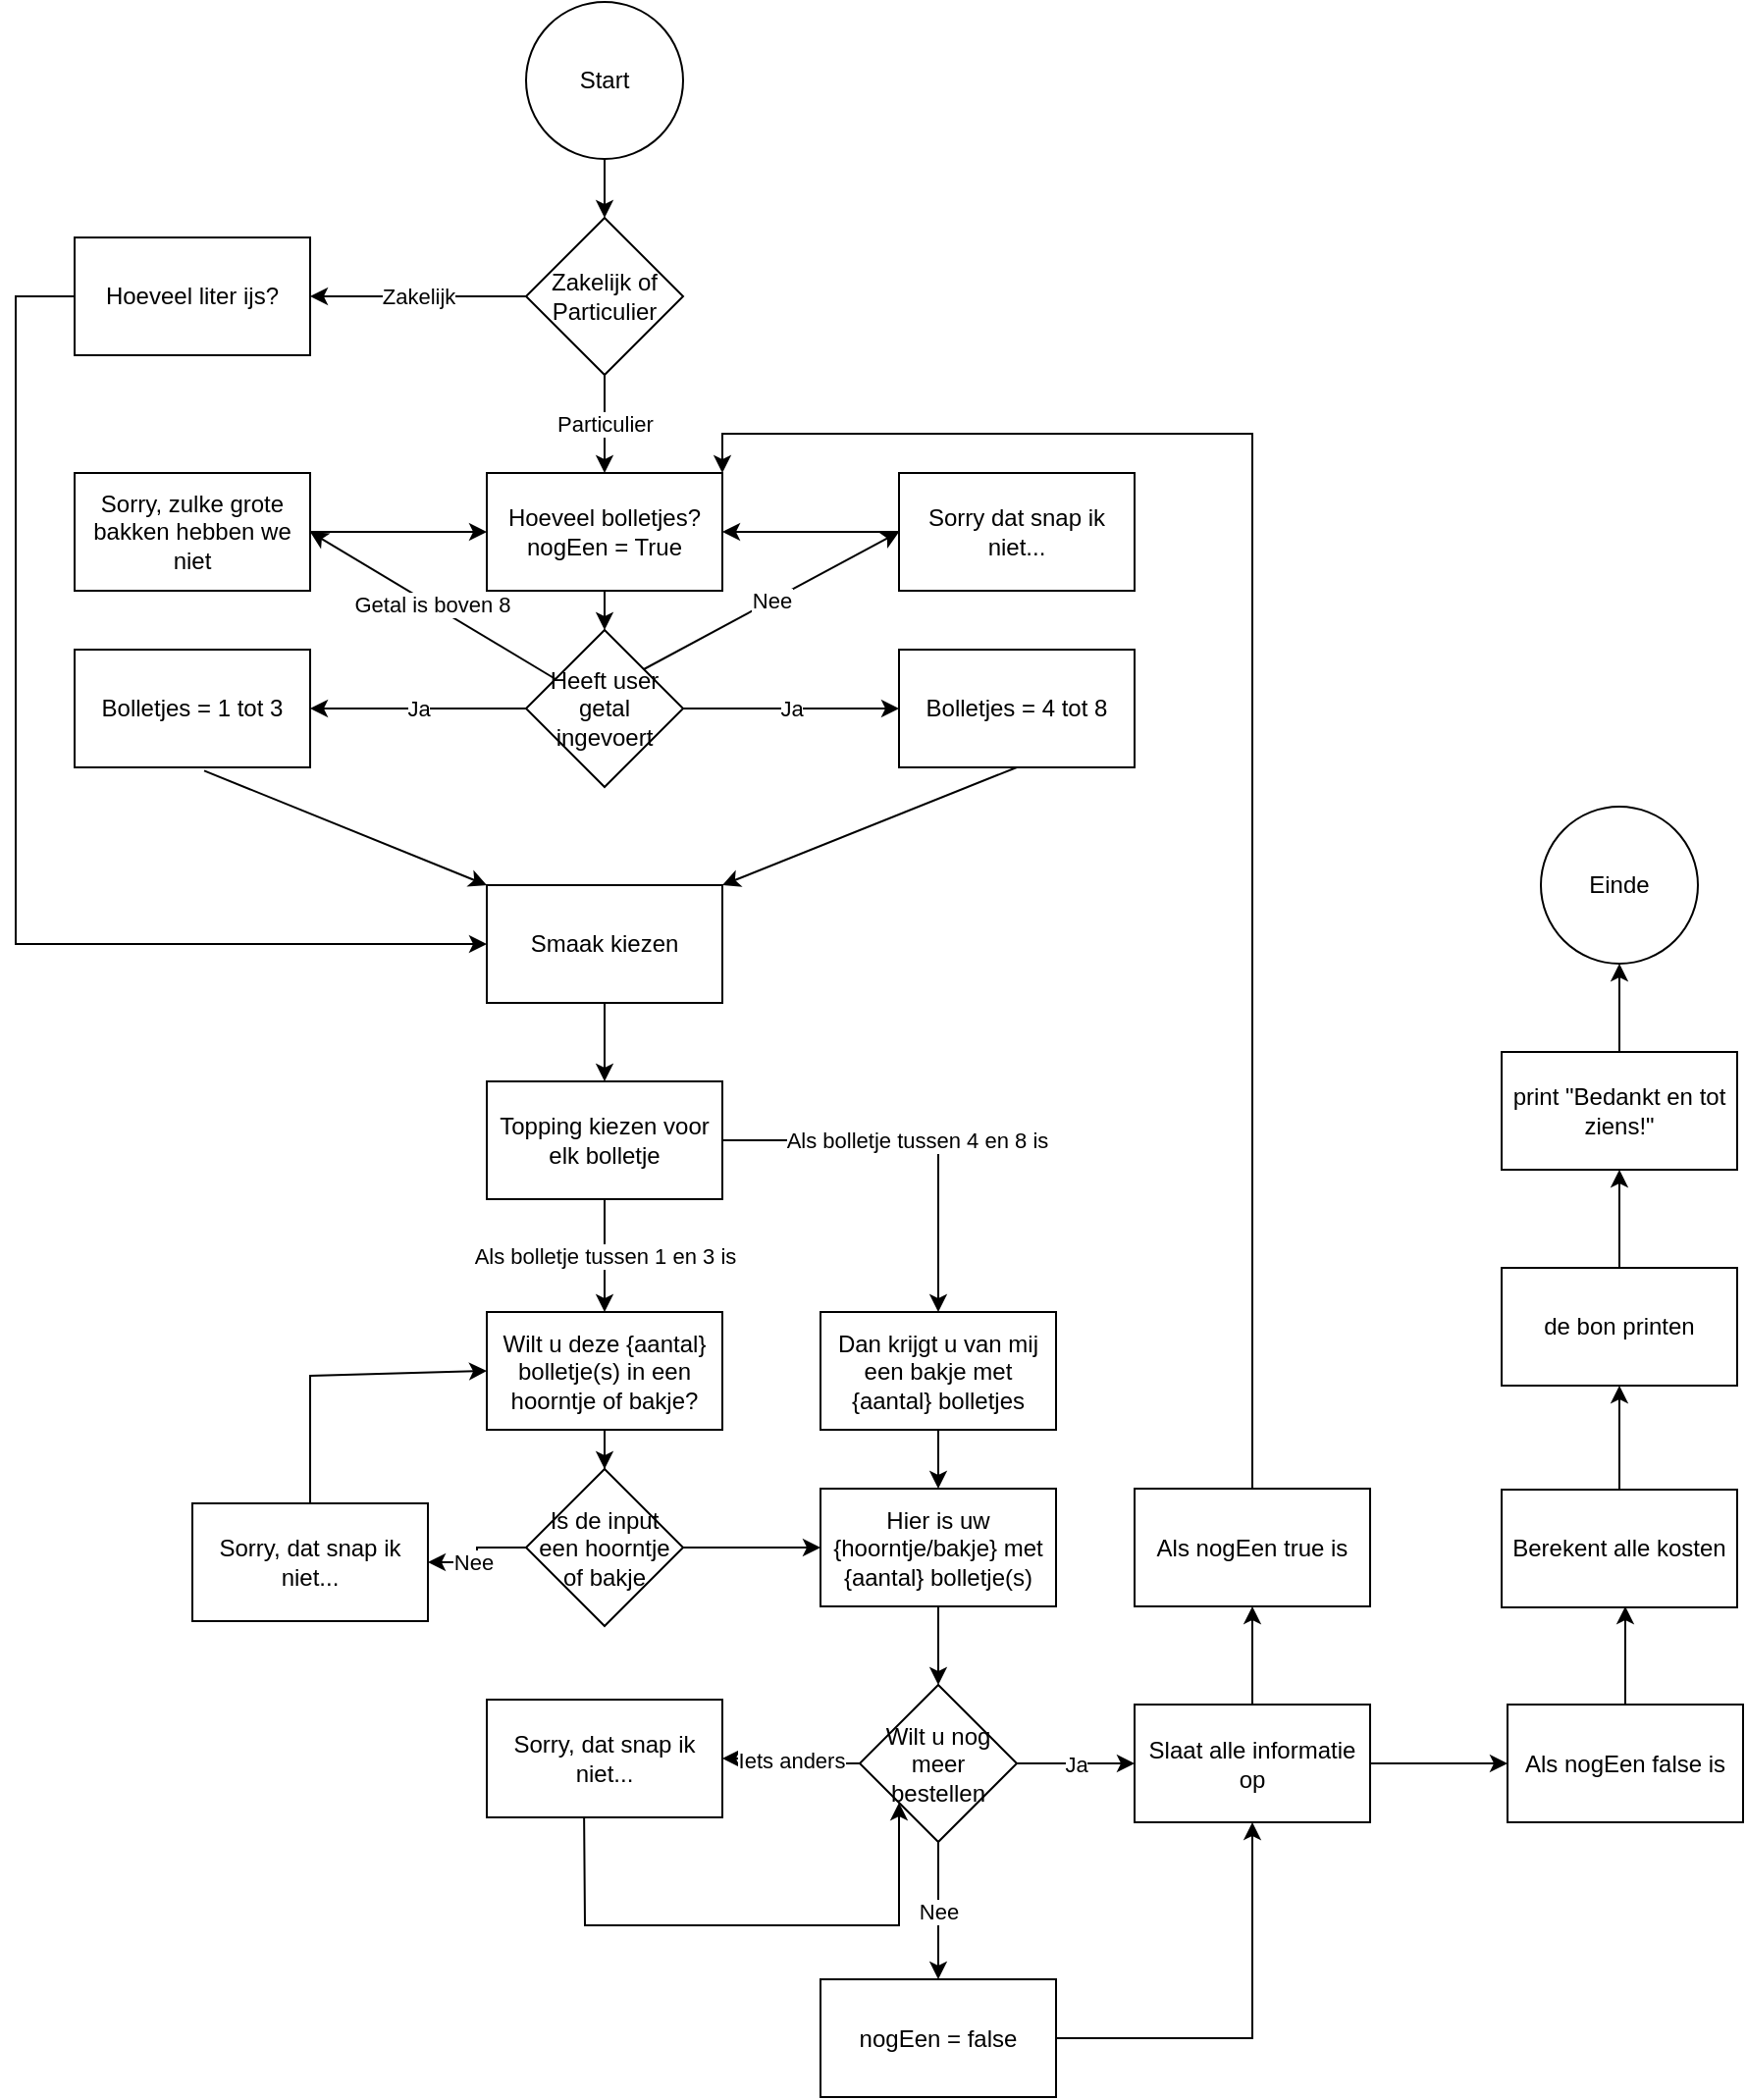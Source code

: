<mxfile version="21.0.6" type="device"><diagram id="C5RBs43oDa-KdzZeNtuy" name="Page-1"><mxGraphModel dx="1838" dy="1067" grid="1" gridSize="10" guides="1" tooltips="1" connect="1" arrows="1" fold="1" page="1" pageScale="1" pageWidth="827" pageHeight="1169" math="0" shadow="0"><root><mxCell id="WIyWlLk6GJQsqaUBKTNV-0"/><mxCell id="WIyWlLk6GJQsqaUBKTNV-1" parent="WIyWlLk6GJQsqaUBKTNV-0"/><mxCell id="sXqHCZUTmR_cr2lsKvwE-28" style="edgeStyle=orthogonalEdgeStyle;rounded=0;orthogonalLoop=1;jettySize=auto;html=1;exitX=0.5;exitY=1;exitDx=0;exitDy=0;" edge="1" parent="WIyWlLk6GJQsqaUBKTNV-1" source="8XC5imtF4DJxDWNMWoVd-2" target="sXqHCZUTmR_cr2lsKvwE-20"><mxGeometry relative="1" as="geometry"/></mxCell><mxCell id="8XC5imtF4DJxDWNMWoVd-2" value="Start" style="ellipse;whiteSpace=wrap;html=1;" parent="WIyWlLk6GJQsqaUBKTNV-1" vertex="1"><mxGeometry x="330" y="10" width="80" height="80" as="geometry"/></mxCell><mxCell id="8XC5imtF4DJxDWNMWoVd-3" value="Hoeveel bolletjes?&lt;br&gt;nogEen = True" style="whiteSpace=wrap;html=1;" parent="WIyWlLk6GJQsqaUBKTNV-1" vertex="1"><mxGeometry x="310" y="250" width="120" height="60" as="geometry"/></mxCell><mxCell id="8XC5imtF4DJxDWNMWoVd-17" value="Ja" style="edgeStyle=orthogonalEdgeStyle;rounded=0;orthogonalLoop=1;jettySize=auto;html=1;" parent="WIyWlLk6GJQsqaUBKTNV-1" source="8XC5imtF4DJxDWNMWoVd-5" target="8XC5imtF4DJxDWNMWoVd-12" edge="1"><mxGeometry relative="1" as="geometry"/></mxCell><mxCell id="8XC5imtF4DJxDWNMWoVd-18" value="Ja" style="edgeStyle=orthogonalEdgeStyle;rounded=0;orthogonalLoop=1;jettySize=auto;html=1;" parent="WIyWlLk6GJQsqaUBKTNV-1" source="8XC5imtF4DJxDWNMWoVd-5" target="8XC5imtF4DJxDWNMWoVd-10" edge="1"><mxGeometry relative="1" as="geometry"/></mxCell><mxCell id="8XC5imtF4DJxDWNMWoVd-5" value="Heeft user getal ingevoert" style="rhombus;whiteSpace=wrap;html=1;" parent="WIyWlLk6GJQsqaUBKTNV-1" vertex="1"><mxGeometry x="330" y="330" width="80" height="80" as="geometry"/></mxCell><mxCell id="8XC5imtF4DJxDWNMWoVd-6" value="" style="endArrow=classic;html=1;rounded=0;exitX=0.5;exitY=1;exitDx=0;exitDy=0;entryX=0.5;entryY=0;entryDx=0;entryDy=0;" parent="WIyWlLk6GJQsqaUBKTNV-1" source="8XC5imtF4DJxDWNMWoVd-3" target="8XC5imtF4DJxDWNMWoVd-5" edge="1"><mxGeometry width="50" height="50" relative="1" as="geometry"><mxPoint x="370" y="330" as="sourcePoint"/><mxPoint x="370" y="370" as="targetPoint"/></mxGeometry></mxCell><mxCell id="8XC5imtF4DJxDWNMWoVd-10" value="Bolletjes = 1 tot 3" style="whiteSpace=wrap;html=1;" parent="WIyWlLk6GJQsqaUBKTNV-1" vertex="1"><mxGeometry x="100" y="340" width="120" height="60" as="geometry"/></mxCell><mxCell id="8XC5imtF4DJxDWNMWoVd-12" value="Bolletjes = 4 tot 8" style="whiteSpace=wrap;html=1;" parent="WIyWlLk6GJQsqaUBKTNV-1" vertex="1"><mxGeometry x="520" y="340" width="120" height="60" as="geometry"/></mxCell><mxCell id="8XC5imtF4DJxDWNMWoVd-19" value="Sorry dat snap ik niet..." style="rounded=0;whiteSpace=wrap;html=1;" parent="WIyWlLk6GJQsqaUBKTNV-1" vertex="1"><mxGeometry x="520" y="250" width="120" height="60" as="geometry"/></mxCell><mxCell id="8XC5imtF4DJxDWNMWoVd-21" value="Nee" style="endArrow=classic;html=1;rounded=0;entryX=0;entryY=0.5;entryDx=0;entryDy=0;exitX=1;exitY=0;exitDx=0;exitDy=0;" parent="WIyWlLk6GJQsqaUBKTNV-1" source="8XC5imtF4DJxDWNMWoVd-5" target="8XC5imtF4DJxDWNMWoVd-19" edge="1"><mxGeometry width="50" height="50" relative="1" as="geometry"><mxPoint x="370" y="440" as="sourcePoint"/><mxPoint x="420" y="390" as="targetPoint"/></mxGeometry></mxCell><mxCell id="8XC5imtF4DJxDWNMWoVd-22" value="Sorry, zulke grote bakken hebben we niet" style="rounded=0;whiteSpace=wrap;html=1;" parent="WIyWlLk6GJQsqaUBKTNV-1" vertex="1"><mxGeometry x="100" y="250" width="120" height="60" as="geometry"/></mxCell><mxCell id="8XC5imtF4DJxDWNMWoVd-24" value="" style="endArrow=classic;html=1;rounded=0;exitX=0;exitY=0.5;exitDx=0;exitDy=0;entryX=1;entryY=0.5;entryDx=0;entryDy=0;" parent="WIyWlLk6GJQsqaUBKTNV-1" source="8XC5imtF4DJxDWNMWoVd-19" target="8XC5imtF4DJxDWNMWoVd-3" edge="1"><mxGeometry width="50" height="50" relative="1" as="geometry"><mxPoint x="290" y="370" as="sourcePoint"/><mxPoint x="340" y="320" as="targetPoint"/></mxGeometry></mxCell><mxCell id="8XC5imtF4DJxDWNMWoVd-25" value="" style="endArrow=classic;html=1;rounded=0;exitX=1;exitY=0.5;exitDx=0;exitDy=0;entryX=0;entryY=0.5;entryDx=0;entryDy=0;" parent="WIyWlLk6GJQsqaUBKTNV-1" source="8XC5imtF4DJxDWNMWoVd-22" target="8XC5imtF4DJxDWNMWoVd-3" edge="1"><mxGeometry width="50" height="50" relative="1" as="geometry"><mxPoint x="290" y="370" as="sourcePoint"/><mxPoint x="340" y="320" as="targetPoint"/></mxGeometry></mxCell><mxCell id="8XC5imtF4DJxDWNMWoVd-31" value="" style="edgeStyle=orthogonalEdgeStyle;rounded=0;orthogonalLoop=1;jettySize=auto;html=1;" parent="WIyWlLk6GJQsqaUBKTNV-1" source="8XC5imtF4DJxDWNMWoVd-26" target="8XC5imtF4DJxDWNMWoVd-30" edge="1"><mxGeometry relative="1" as="geometry"/></mxCell><mxCell id="8XC5imtF4DJxDWNMWoVd-26" value="Wilt u deze {aantal} bolletje(s) in een hoorntje of bakje?" style="whiteSpace=wrap;html=1;" parent="WIyWlLk6GJQsqaUBKTNV-1" vertex="1"><mxGeometry x="310" y="677.5" width="120" height="60" as="geometry"/></mxCell><mxCell id="8XC5imtF4DJxDWNMWoVd-52" value="" style="edgeStyle=orthogonalEdgeStyle;rounded=0;orthogonalLoop=1;jettySize=auto;html=1;" parent="WIyWlLk6GJQsqaUBKTNV-1" source="8XC5imtF4DJxDWNMWoVd-28" target="8XC5imtF4DJxDWNMWoVd-39" edge="1"><mxGeometry relative="1" as="geometry"/></mxCell><mxCell id="8XC5imtF4DJxDWNMWoVd-28" value="Hier is uw {hoorntje/bakje} met {aantal} bolletje(s)" style="whiteSpace=wrap;html=1;" parent="WIyWlLk6GJQsqaUBKTNV-1" vertex="1"><mxGeometry x="480" y="767.5" width="120" height="60" as="geometry"/></mxCell><mxCell id="8XC5imtF4DJxDWNMWoVd-33" value="" style="edgeStyle=orthogonalEdgeStyle;rounded=0;orthogonalLoop=1;jettySize=auto;html=1;" parent="WIyWlLk6GJQsqaUBKTNV-1" source="8XC5imtF4DJxDWNMWoVd-30" target="8XC5imtF4DJxDWNMWoVd-32" edge="1"><mxGeometry relative="1" as="geometry"/></mxCell><mxCell id="8XC5imtF4DJxDWNMWoVd-35" value="Nee" style="edgeLabel;html=1;align=center;verticalAlign=middle;resizable=0;points=[];" parent="8XC5imtF4DJxDWNMWoVd-33" vertex="1" connectable="0"><mxGeometry x="0.222" relative="1" as="geometry"><mxPoint as="offset"/></mxGeometry></mxCell><mxCell id="sXqHCZUTmR_cr2lsKvwE-14" value="" style="edgeStyle=orthogonalEdgeStyle;rounded=0;orthogonalLoop=1;jettySize=auto;html=1;" edge="1" parent="WIyWlLk6GJQsqaUBKTNV-1" source="8XC5imtF4DJxDWNMWoVd-30" target="8XC5imtF4DJxDWNMWoVd-28"><mxGeometry relative="1" as="geometry"/></mxCell><mxCell id="8XC5imtF4DJxDWNMWoVd-30" value="Is de input een hoorntje of bakje" style="rhombus;whiteSpace=wrap;html=1;" parent="WIyWlLk6GJQsqaUBKTNV-1" vertex="1"><mxGeometry x="330" y="757.5" width="80" height="80" as="geometry"/></mxCell><mxCell id="8XC5imtF4DJxDWNMWoVd-32" value="Sorry, dat snap ik niet..." style="whiteSpace=wrap;html=1;" parent="WIyWlLk6GJQsqaUBKTNV-1" vertex="1"><mxGeometry x="160" y="775" width="120" height="60" as="geometry"/></mxCell><mxCell id="8XC5imtF4DJxDWNMWoVd-43" value="Iets anders" style="edgeStyle=orthogonalEdgeStyle;rounded=0;orthogonalLoop=1;jettySize=auto;html=1;" parent="WIyWlLk6GJQsqaUBKTNV-1" source="8XC5imtF4DJxDWNMWoVd-39" target="8XC5imtF4DJxDWNMWoVd-42" edge="1"><mxGeometry relative="1" as="geometry"/></mxCell><mxCell id="o_mMpUgfOb1iMkig_dL_-8" value="Nee" style="edgeStyle=orthogonalEdgeStyle;rounded=0;orthogonalLoop=1;jettySize=auto;html=1;" parent="WIyWlLk6GJQsqaUBKTNV-1" source="8XC5imtF4DJxDWNMWoVd-39" target="o_mMpUgfOb1iMkig_dL_-4" edge="1"><mxGeometry relative="1" as="geometry"/></mxCell><mxCell id="o_mMpUgfOb1iMkig_dL_-9" value="Ja" style="edgeStyle=orthogonalEdgeStyle;rounded=0;orthogonalLoop=1;jettySize=auto;html=1;" parent="WIyWlLk6GJQsqaUBKTNV-1" source="8XC5imtF4DJxDWNMWoVd-39" target="o_mMpUgfOb1iMkig_dL_-0" edge="1"><mxGeometry relative="1" as="geometry"/></mxCell><mxCell id="8XC5imtF4DJxDWNMWoVd-39" value="Wilt u nog meer bestellen" style="rhombus;whiteSpace=wrap;html=1;" parent="WIyWlLk6GJQsqaUBKTNV-1" vertex="1"><mxGeometry x="500" y="867.5" width="80" height="80" as="geometry"/></mxCell><mxCell id="8XC5imtF4DJxDWNMWoVd-42" value="Sorry, dat snap ik niet..." style="whiteSpace=wrap;html=1;" parent="WIyWlLk6GJQsqaUBKTNV-1" vertex="1"><mxGeometry x="310" y="875" width="120" height="60" as="geometry"/></mxCell><mxCell id="8XC5imtF4DJxDWNMWoVd-47" value="Einde" style="ellipse;whiteSpace=wrap;html=1;" parent="WIyWlLk6GJQsqaUBKTNV-1" vertex="1"><mxGeometry x="847" y="420" width="80" height="80" as="geometry"/></mxCell><mxCell id="8XC5imtF4DJxDWNMWoVd-51" value="" style="edgeStyle=orthogonalEdgeStyle;rounded=0;orthogonalLoop=1;jettySize=auto;html=1;" parent="WIyWlLk6GJQsqaUBKTNV-1" source="8XC5imtF4DJxDWNMWoVd-49" target="8XC5imtF4DJxDWNMWoVd-28" edge="1"><mxGeometry relative="1" as="geometry"/></mxCell><mxCell id="8XC5imtF4DJxDWNMWoVd-49" value="Dan krijgt u van mij een bakje met {aantal} bolletjes" style="whiteSpace=wrap;html=1;" parent="WIyWlLk6GJQsqaUBKTNV-1" vertex="1"><mxGeometry x="480" y="677.5" width="120" height="60" as="geometry"/></mxCell><mxCell id="8XC5imtF4DJxDWNMWoVd-56" value="" style="edgeStyle=orthogonalEdgeStyle;rounded=0;orthogonalLoop=1;jettySize=auto;html=1;" parent="WIyWlLk6GJQsqaUBKTNV-1" source="8XC5imtF4DJxDWNMWoVd-54" target="8XC5imtF4DJxDWNMWoVd-47" edge="1"><mxGeometry relative="1" as="geometry"/></mxCell><mxCell id="8XC5imtF4DJxDWNMWoVd-54" value="print &quot;Bedankt en tot ziens!&quot;" style="rounded=0;whiteSpace=wrap;html=1;" parent="WIyWlLk6GJQsqaUBKTNV-1" vertex="1"><mxGeometry x="827" y="545" width="120" height="60" as="geometry"/></mxCell><mxCell id="o_mMpUgfOb1iMkig_dL_-13" value="" style="edgeStyle=orthogonalEdgeStyle;rounded=0;orthogonalLoop=1;jettySize=auto;html=1;" parent="WIyWlLk6GJQsqaUBKTNV-1" source="o_mMpUgfOb1iMkig_dL_-0" edge="1"><mxGeometry relative="1" as="geometry"><mxPoint x="830" y="907.5" as="targetPoint"/></mxGeometry></mxCell><mxCell id="o_mMpUgfOb1iMkig_dL_-19" value="" style="edgeStyle=orthogonalEdgeStyle;rounded=0;orthogonalLoop=1;jettySize=auto;html=1;" parent="WIyWlLk6GJQsqaUBKTNV-1" source="o_mMpUgfOb1iMkig_dL_-0" target="o_mMpUgfOb1iMkig_dL_-18" edge="1"><mxGeometry relative="1" as="geometry"/></mxCell><mxCell id="o_mMpUgfOb1iMkig_dL_-0" value="Slaat alle informatie op" style="whiteSpace=wrap;html=1;" parent="WIyWlLk6GJQsqaUBKTNV-1" vertex="1"><mxGeometry x="640" y="877.5" width="120" height="60" as="geometry"/></mxCell><mxCell id="o_mMpUgfOb1iMkig_dL_-10" style="edgeStyle=orthogonalEdgeStyle;rounded=0;orthogonalLoop=1;jettySize=auto;html=1;" parent="WIyWlLk6GJQsqaUBKTNV-1" source="o_mMpUgfOb1iMkig_dL_-4" target="o_mMpUgfOb1iMkig_dL_-0" edge="1"><mxGeometry relative="1" as="geometry"/></mxCell><mxCell id="o_mMpUgfOb1iMkig_dL_-4" value="nogEen = false" style="whiteSpace=wrap;html=1;" parent="WIyWlLk6GJQsqaUBKTNV-1" vertex="1"><mxGeometry x="480" y="1017.5" width="120" height="60" as="geometry"/></mxCell><mxCell id="o_mMpUgfOb1iMkig_dL_-16" value="" style="edgeStyle=orthogonalEdgeStyle;rounded=0;orthogonalLoop=1;jettySize=auto;html=1;" parent="WIyWlLk6GJQsqaUBKTNV-1" edge="1"><mxGeometry relative="1" as="geometry"><mxPoint x="890" y="877.5" as="sourcePoint"/><mxPoint x="890" y="827.5" as="targetPoint"/></mxGeometry></mxCell><mxCell id="o_mMpUgfOb1iMkig_dL_-12" value="Als nogEen false is" style="whiteSpace=wrap;html=1;" parent="WIyWlLk6GJQsqaUBKTNV-1" vertex="1"><mxGeometry x="830" y="877.5" width="120" height="60" as="geometry"/></mxCell><mxCell id="o_mMpUgfOb1iMkig_dL_-17" value="" style="edgeStyle=orthogonalEdgeStyle;rounded=0;orthogonalLoop=1;jettySize=auto;html=1;" parent="WIyWlLk6GJQsqaUBKTNV-1" edge="1"><mxGeometry relative="1" as="geometry"><mxPoint x="887" y="655" as="sourcePoint"/><mxPoint x="887" y="605" as="targetPoint"/></mxGeometry></mxCell><mxCell id="o_mMpUgfOb1iMkig_dL_-15" value="de bon printen" style="whiteSpace=wrap;html=1;" parent="WIyWlLk6GJQsqaUBKTNV-1" vertex="1"><mxGeometry x="827" y="655" width="120" height="60" as="geometry"/></mxCell><mxCell id="sXqHCZUTmR_cr2lsKvwE-27" style="edgeStyle=orthogonalEdgeStyle;rounded=0;orthogonalLoop=1;jettySize=auto;html=1;entryX=1;entryY=0;entryDx=0;entryDy=0;" edge="1" parent="WIyWlLk6GJQsqaUBKTNV-1" source="o_mMpUgfOb1iMkig_dL_-18" target="8XC5imtF4DJxDWNMWoVd-3"><mxGeometry relative="1" as="geometry"><Array as="points"><mxPoint x="700" y="230"/><mxPoint x="430" y="230"/></Array></mxGeometry></mxCell><mxCell id="o_mMpUgfOb1iMkig_dL_-18" value="Als nogEen true is" style="whiteSpace=wrap;html=1;" parent="WIyWlLk6GJQsqaUBKTNV-1" vertex="1"><mxGeometry x="640" y="767.5" width="120" height="60" as="geometry"/></mxCell><mxCell id="sXqHCZUTmR_cr2lsKvwE-1" value="Getal is boven 8" style="endArrow=classic;html=1;rounded=0;" edge="1" parent="WIyWlLk6GJQsqaUBKTNV-1" source="8XC5imtF4DJxDWNMWoVd-5"><mxGeometry width="50" height="50" relative="1" as="geometry"><mxPoint x="290" y="530" as="sourcePoint"/><mxPoint x="220" y="280" as="targetPoint"/></mxGeometry></mxCell><mxCell id="sXqHCZUTmR_cr2lsKvwE-7" value="" style="edgeStyle=orthogonalEdgeStyle;rounded=0;orthogonalLoop=1;jettySize=auto;html=1;" edge="1" parent="WIyWlLk6GJQsqaUBKTNV-1" source="sXqHCZUTmR_cr2lsKvwE-4" target="sXqHCZUTmR_cr2lsKvwE-6"><mxGeometry relative="1" as="geometry"/></mxCell><mxCell id="sXqHCZUTmR_cr2lsKvwE-4" value="Smaak kiezen" style="whiteSpace=wrap;html=1;" vertex="1" parent="WIyWlLk6GJQsqaUBKTNV-1"><mxGeometry x="310" y="460" width="120" height="60" as="geometry"/></mxCell><mxCell id="sXqHCZUTmR_cr2lsKvwE-12" value="Als bolletje tussen 1 en 3 is" style="edgeStyle=orthogonalEdgeStyle;rounded=0;orthogonalLoop=1;jettySize=auto;html=1;" edge="1" parent="WIyWlLk6GJQsqaUBKTNV-1" source="sXqHCZUTmR_cr2lsKvwE-6" target="8XC5imtF4DJxDWNMWoVd-26"><mxGeometry relative="1" as="geometry"/></mxCell><mxCell id="sXqHCZUTmR_cr2lsKvwE-13" value="Als bolletje tussen 4 en 8 is" style="edgeStyle=orthogonalEdgeStyle;rounded=0;orthogonalLoop=1;jettySize=auto;html=1;entryX=0.5;entryY=0;entryDx=0;entryDy=0;" edge="1" parent="WIyWlLk6GJQsqaUBKTNV-1" source="sXqHCZUTmR_cr2lsKvwE-6" target="8XC5imtF4DJxDWNMWoVd-49"><mxGeometry relative="1" as="geometry"/></mxCell><mxCell id="sXqHCZUTmR_cr2lsKvwE-6" value="Topping kiezen voor elk bolletje" style="whiteSpace=wrap;html=1;" vertex="1" parent="WIyWlLk6GJQsqaUBKTNV-1"><mxGeometry x="310" y="560" width="120" height="60" as="geometry"/></mxCell><mxCell id="sXqHCZUTmR_cr2lsKvwE-8" value="" style="endArrow=classic;html=1;rounded=0;exitX=0.5;exitY=1;exitDx=0;exitDy=0;" edge="1" parent="WIyWlLk6GJQsqaUBKTNV-1" source="8XC5imtF4DJxDWNMWoVd-12"><mxGeometry width="50" height="50" relative="1" as="geometry"><mxPoint x="560" y="600" as="sourcePoint"/><mxPoint x="430" y="460" as="targetPoint"/></mxGeometry></mxCell><mxCell id="sXqHCZUTmR_cr2lsKvwE-9" value="" style="endArrow=classic;html=1;rounded=0;exitX=0.55;exitY=1.028;exitDx=0;exitDy=0;exitPerimeter=0;entryX=0;entryY=0;entryDx=0;entryDy=0;" edge="1" parent="WIyWlLk6GJQsqaUBKTNV-1" source="8XC5imtF4DJxDWNMWoVd-10" target="sXqHCZUTmR_cr2lsKvwE-4"><mxGeometry width="50" height="50" relative="1" as="geometry"><mxPoint x="540" y="630" as="sourcePoint"/><mxPoint x="590" y="580" as="targetPoint"/></mxGeometry></mxCell><mxCell id="sXqHCZUTmR_cr2lsKvwE-11" value="" style="endArrow=classic;html=1;rounded=0;exitX=0.5;exitY=0;exitDx=0;exitDy=0;entryX=0;entryY=0.5;entryDx=0;entryDy=0;" edge="1" parent="WIyWlLk6GJQsqaUBKTNV-1" source="8XC5imtF4DJxDWNMWoVd-32" target="8XC5imtF4DJxDWNMWoVd-26"><mxGeometry width="50" height="50" relative="1" as="geometry"><mxPoint x="90" y="790" as="sourcePoint"/><mxPoint x="140" y="740" as="targetPoint"/><Array as="points"><mxPoint x="220" y="710"/></Array></mxGeometry></mxCell><mxCell id="sXqHCZUTmR_cr2lsKvwE-15" value="" style="endArrow=classic;html=1;rounded=0;exitX=0.413;exitY=0.993;exitDx=0;exitDy=0;exitPerimeter=0;entryX=0;entryY=1;entryDx=0;entryDy=0;" edge="1" parent="WIyWlLk6GJQsqaUBKTNV-1" source="8XC5imtF4DJxDWNMWoVd-42" target="8XC5imtF4DJxDWNMWoVd-39"><mxGeometry width="50" height="50" relative="1" as="geometry"><mxPoint x="360" y="1040" as="sourcePoint"/><mxPoint x="410" y="990" as="targetPoint"/><Array as="points"><mxPoint x="360" y="990"/><mxPoint x="520" y="990"/></Array></mxGeometry></mxCell><mxCell id="sXqHCZUTmR_cr2lsKvwE-18" value="" style="edgeStyle=orthogonalEdgeStyle;rounded=0;orthogonalLoop=1;jettySize=auto;html=1;" edge="1" parent="WIyWlLk6GJQsqaUBKTNV-1" source="sXqHCZUTmR_cr2lsKvwE-17" target="o_mMpUgfOb1iMkig_dL_-15"><mxGeometry relative="1" as="geometry"/></mxCell><mxCell id="sXqHCZUTmR_cr2lsKvwE-17" value="Berekent alle kosten" style="rounded=0;whiteSpace=wrap;html=1;" vertex="1" parent="WIyWlLk6GJQsqaUBKTNV-1"><mxGeometry x="827" y="768" width="120" height="60" as="geometry"/></mxCell><mxCell id="sXqHCZUTmR_cr2lsKvwE-22" value="Zakelijk" style="edgeStyle=orthogonalEdgeStyle;rounded=0;orthogonalLoop=1;jettySize=auto;html=1;" edge="1" parent="WIyWlLk6GJQsqaUBKTNV-1" source="sXqHCZUTmR_cr2lsKvwE-20" target="sXqHCZUTmR_cr2lsKvwE-21"><mxGeometry relative="1" as="geometry"/></mxCell><mxCell id="sXqHCZUTmR_cr2lsKvwE-25" value="Particulier" style="edgeStyle=orthogonalEdgeStyle;rounded=0;orthogonalLoop=1;jettySize=auto;html=1;" edge="1" parent="WIyWlLk6GJQsqaUBKTNV-1" source="sXqHCZUTmR_cr2lsKvwE-20" target="8XC5imtF4DJxDWNMWoVd-3"><mxGeometry relative="1" as="geometry"/></mxCell><mxCell id="sXqHCZUTmR_cr2lsKvwE-20" value="Zakelijk of Particulier" style="rhombus;whiteSpace=wrap;html=1;" vertex="1" parent="WIyWlLk6GJQsqaUBKTNV-1"><mxGeometry x="330" y="120" width="80" height="80" as="geometry"/></mxCell><mxCell id="sXqHCZUTmR_cr2lsKvwE-29" style="edgeStyle=orthogonalEdgeStyle;rounded=0;orthogonalLoop=1;jettySize=auto;html=1;entryX=0;entryY=0.5;entryDx=0;entryDy=0;" edge="1" parent="WIyWlLk6GJQsqaUBKTNV-1" source="sXqHCZUTmR_cr2lsKvwE-21" target="sXqHCZUTmR_cr2lsKvwE-4"><mxGeometry relative="1" as="geometry"><Array as="points"><mxPoint x="70" y="160"/><mxPoint x="70" y="490"/></Array></mxGeometry></mxCell><mxCell id="sXqHCZUTmR_cr2lsKvwE-21" value="Hoeveel liter ijs?" style="whiteSpace=wrap;html=1;" vertex="1" parent="WIyWlLk6GJQsqaUBKTNV-1"><mxGeometry x="100" y="130" width="120" height="60" as="geometry"/></mxCell></root></mxGraphModel></diagram></mxfile>